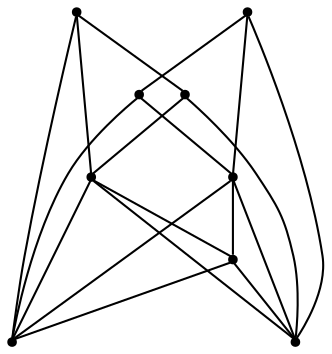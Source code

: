 graph {
  node [shape=point,comment="{\"directed\":false,\"doi\":\"10.1007/978-3-540-77537-9_30\",\"figure\":\"4\"}"]

  v0 [pos="1344.0484323013661,635.5091610070433"]
  v1 [pos="1344.0484323013661,842.3426542571099"]
  v2 [pos="1344.0484323013661,738.925875831373"]
  v3 [pos="1240.5923447719838,842.3426542571099"]
  v4 [pos="1240.5923447719838,635.5091610070433"]
  v5 [pos="1240.5923447719838,738.925875831373"]
  v6 [pos="1137.136225429801,635.5091610070433"]
  v7 [pos="1137.136225429801,842.3426542571099"]
  v8 [pos="1137.136225429801,738.925875831373"]

  v0 -- v1 [id="-2",pos="1344.0484323013661,635.5091610070433 1358.2642050809638,656.340657089696 1358.2642050809638,656.340657089696 1358.2642050809638,656.340657089696 1365.5988372093022,672.7259060021605 1380.2763727942179,705.4918245257755 1380.5224766221156,739.237459124941 1380.76845319881,772.9790232340497 1366.5786714775618,807.6997946074516 1359.4859438874,825.0645051898381 1352.3932162972383,842.424890876539 1359.4859438874,825.0645051898381 1359.4859438874,825.0645051898381 1344.0484323013661,842.3426542571099 1344.0484323013661,842.3426542571099 1344.0484323013661,842.3426542571099"]
  v6 -- v4 [id="-5",pos="1137.136225429801,635.5091610070433 1240.5923447719838,635.5091610070433 1240.5923447719838,635.5091610070433 1240.5923447719838,635.5091610070433"]
  v5 -- v4 [id="-8",pos="1240.5923447719838,738.925875831373 1240.5923447719838,635.5091610070433 1240.5923447719838,635.5091610070433 1240.5923447719838,635.5091610070433"]
  v4 -- v2 [id="-10",pos="1240.5923447719838,635.5091610070433 1344.0484323013661,738.925875831373 1344.0484323013661,738.925875831373 1344.0484323013661,738.925875831373"]
  v3 -- v1 [id="-12",pos="1240.5923447719838,842.3426542571099 1344.0484323013661,842.3426542571099 1344.0484323013661,842.3426542571099 1344.0484323013661,842.3426542571099"]
  v8 -- v7 [id="-3",pos="1137.136225429801,738.925875831373 1137.136225429801,842.3426542571099 1137.136225429801,842.3426542571099 1137.136225429801,842.3426542571099"]
  v7 -- v3 [id="-4",pos="1137.136225429801,842.3426542571099 1240.5923447719838,842.3426542571099 1240.5923447719838,842.3426542571099 1240.5923447719838,842.3426542571099"]
  v8 -- v4 [id="-6",pos="1137.136225429801,738.925875831373 1240.5923447719838,635.5091610070433 1240.5923447719838,635.5091610070433 1240.5923447719838,635.5091610070433"]
  v5 -- v3 [id="-7",pos="1240.5923447719838,738.925875831373 1240.5923447719838,842.3426542571099 1240.5923447719838,842.3426542571099 1240.5923447719838,842.3426542571099"]
  v4 -- v0 [id="-9",pos="1240.5923447719838,635.5091610070433 1344.0484323013661,635.5091610070433 1344.0484323013661,635.5091610070433 1344.0484323013661,635.5091610070433"]
  v6 -- v8 [id="-11",pos="1137.136225429801,635.5091610070433 1137.136225429801,738.925875831373 1137.136225429801,738.925875831373 1137.136225429801,738.925875831373"]
  v2 -- v5 [id="-13",pos="1344.0484323013661,738.925875831373 1240.5923447719838,738.925875831373 1240.5923447719838,738.925875831373 1240.5923447719838,738.925875831373"]
  v1 -- v2 [id="-14",pos="1344.0484323013661,842.3426542571099 1344.0484323013661,738.925875831373 1344.0484323013661,738.925875831373 1344.0484323013661,738.925875831373"]
  v0 -- v2 [id="-15",pos="1344.0484323013661,635.5091610070433 1344.0484323013661,738.925875831373 1344.0484323013661,738.925875831373 1344.0484323013661,738.925875831373"]
  v7 -- v6 [id="-16",pos="1137.136225429801,842.3426542571099 1121.7216508732286,822.3718760172528 1121.7216508732286,822.3718760172528 1121.7216508732286,822.3718760172528 1114.1368428784747,805.2572461677322 1098.9714261786883,771.0239159786342 1098.7253223507903,737.2826062751541 1098.4793457740961,703.5369716759886 1113.1570086102151,670.2790326667556 1120.495712777071,653.6520984071676 1137.136225429801,635.5091610070433 1137.136225429801,635.5091610070433 1137.136225429801,635.5091610070433"]
  v8 -- v5 [id="-17",pos="1137.136225429801,738.925875831373 1240.5923447719838,738.925875831373 1240.5923447719838,738.925875831373 1240.5923447719838,738.925875831373"]
  v3 -- v2 [id="-18",pos="1240.5923447719838,842.3426542571099 1344.0484323013661,738.925875831373 1344.0484323013661,738.925875831373 1344.0484323013661,738.925875831373"]
  v8 -- v3 [id="-19",pos="1137.136225429801,738.925875831373 1240.5923447719838,842.3426542571099 1240.5923447719838,842.3426542571099 1240.5923447719838,842.3426542571099"]
}